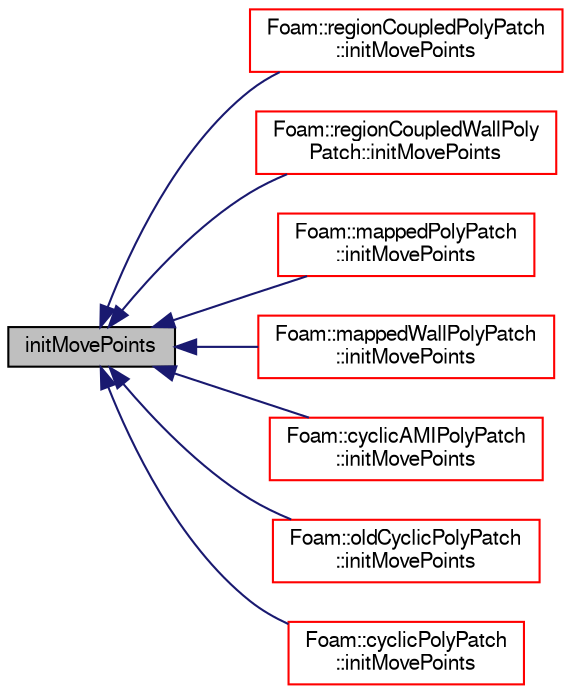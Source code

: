 digraph "initMovePoints"
{
  bgcolor="transparent";
  edge [fontname="FreeSans",fontsize="10",labelfontname="FreeSans",labelfontsize="10"];
  node [fontname="FreeSans",fontsize="10",shape=record];
  rankdir="LR";
  Node80 [label="initMovePoints",height=0.2,width=0.4,color="black", fillcolor="grey75", style="filled", fontcolor="black"];
  Node80 -> Node81 [dir="back",color="midnightblue",fontsize="10",style="solid",fontname="FreeSans"];
  Node81 [label="Foam::regionCoupledPolyPatch\l::initMovePoints",height=0.2,width=0.4,color="red",URL="$a25186.html#a1744dcf0048e4ff7b664f3503e64085d",tooltip="Initialise the patches for moving points. "];
  Node80 -> Node83 [dir="back",color="midnightblue",fontsize="10",style="solid",fontname="FreeSans"];
  Node83 [label="Foam::regionCoupledWallPoly\lPatch::initMovePoints",height=0.2,width=0.4,color="red",URL="$a25190.html#a2bad1de417e8eb8f09a4ed66147a3274",tooltip="Initialise the patches for moving points. "];
  Node80 -> Node85 [dir="back",color="midnightblue",fontsize="10",style="solid",fontname="FreeSans"];
  Node85 [label="Foam::mappedPolyPatch\l::initMovePoints",height=0.2,width=0.4,color="red",URL="$a25106.html#a2bad1de417e8eb8f09a4ed66147a3274",tooltip="Initialise the patches for moving points. "];
  Node80 -> Node87 [dir="back",color="midnightblue",fontsize="10",style="solid",fontname="FreeSans"];
  Node87 [label="Foam::mappedWallPolyPatch\l::initMovePoints",height=0.2,width=0.4,color="red",URL="$a25114.html#a2bad1de417e8eb8f09a4ed66147a3274",tooltip="Initialise the patches for moving points. "];
  Node80 -> Node89 [dir="back",color="midnightblue",fontsize="10",style="solid",fontname="FreeSans"];
  Node89 [label="Foam::cyclicAMIPolyPatch\l::initMovePoints",height=0.2,width=0.4,color="red",URL="$a24946.html#a1744dcf0048e4ff7b664f3503e64085d",tooltip="Initialise the patches for moving points. "];
  Node80 -> Node108 [dir="back",color="midnightblue",fontsize="10",style="solid",fontname="FreeSans"];
  Node108 [label="Foam::oldCyclicPolyPatch\l::initMovePoints",height=0.2,width=0.4,color="red",URL="$a27450.html#a2bad1de417e8eb8f09a4ed66147a3274",tooltip="Initialise the patches for moving points. "];
  Node80 -> Node112 [dir="back",color="midnightblue",fontsize="10",style="solid",fontname="FreeSans"];
  Node112 [label="Foam::cyclicPolyPatch\l::initMovePoints",height=0.2,width=0.4,color="red",URL="$a27434.html#a2bad1de417e8eb8f09a4ed66147a3274",tooltip="Initialise the patches for moving points. "];
}
